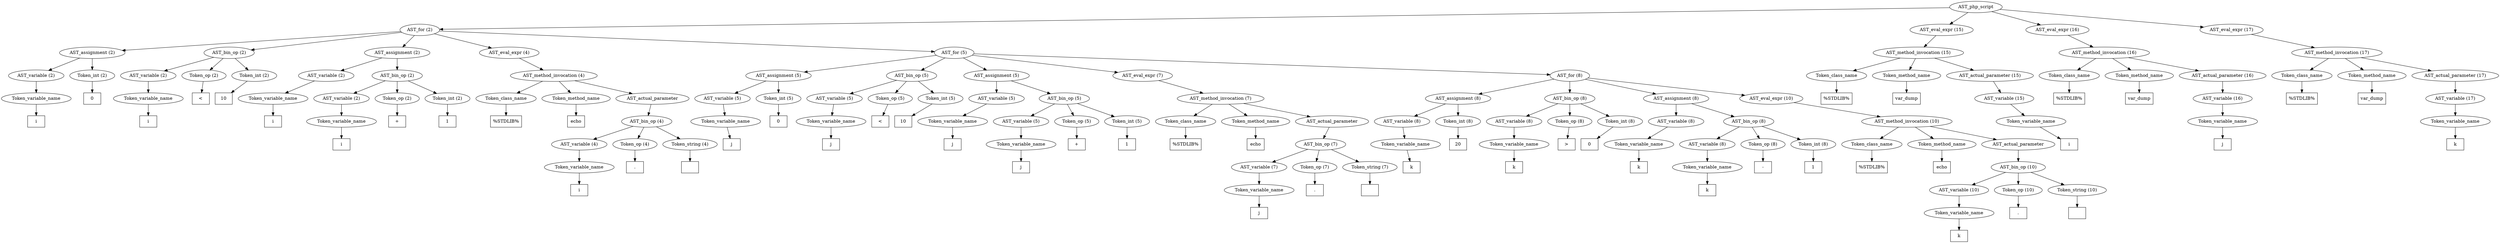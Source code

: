 /*
 * AST in dot format generated by phc -- the PHP compiler
 */

digraph AST {
node_0 [label="AST_php_script"];
node_1 [label="AST_for (2)"];
node_2 [label="AST_assignment (2)"];
node_3 [label="AST_variable (2)"];
node_4 [label="Token_variable_name"];
node_5 [label="i", shape=box]
node_4 -> node_5;
node_3 -> node_4;
node_6 [label="Token_int (2)"];
node_7 [label="0", shape=box]
node_6 -> node_7;
node_2 -> node_6;
node_2 -> node_3;
node_8 [label="AST_bin_op (2)"];
node_9 [label="AST_variable (2)"];
node_10 [label="Token_variable_name"];
node_11 [label="i", shape=box]
node_10 -> node_11;
node_9 -> node_10;
node_12 [label="Token_op (2)"];
node_13 [label="<", shape=box]
node_12 -> node_13;
node_14 [label="Token_int (2)"];
node_15 [label="10", shape=box]
node_14 -> node_15;
node_8 -> node_14;
node_8 -> node_12;
node_8 -> node_9;
node_16 [label="AST_assignment (2)"];
node_17 [label="AST_variable (2)"];
node_18 [label="Token_variable_name"];
node_19 [label="i", shape=box]
node_18 -> node_19;
node_17 -> node_18;
node_20 [label="AST_bin_op (2)"];
node_21 [label="AST_variable (2)"];
node_22 [label="Token_variable_name"];
node_23 [label="i", shape=box]
node_22 -> node_23;
node_21 -> node_22;
node_24 [label="Token_op (2)"];
node_25 [label="+", shape=box]
node_24 -> node_25;
node_26 [label="Token_int (2)"];
node_27 [label="1", shape=box]
node_26 -> node_27;
node_20 -> node_26;
node_20 -> node_24;
node_20 -> node_21;
node_16 -> node_20;
node_16 -> node_17;
node_28 [label="AST_eval_expr (4)"];
node_29 [label="AST_method_invocation (4)"];
node_30 [label="Token_class_name"];
node_31 [label="%STDLIB%", shape=box]
node_30 -> node_31;
node_32 [label="Token_method_name"];
node_33 [label="echo", shape=box]
node_32 -> node_33;
node_34 [label="AST_actual_parameter"];
node_35 [label="AST_bin_op (4)"];
node_36 [label="AST_variable (4)"];
node_37 [label="Token_variable_name"];
node_38 [label="i", shape=box]
node_37 -> node_38;
node_36 -> node_37;
node_39 [label="Token_op (4)"];
node_40 [label=".", shape=box]
node_39 -> node_40;
node_41 [label="Token_string (4)"];
node_42 [label="", shape=box]
node_41 -> node_42;
node_35 -> node_41;
node_35 -> node_39;
node_35 -> node_36;
node_34 -> node_35;
node_29 -> node_34;
node_29 -> node_32;
node_29 -> node_30;
node_28 -> node_29;
node_43 [label="AST_for (5)"];
node_44 [label="AST_assignment (5)"];
node_45 [label="AST_variable (5)"];
node_46 [label="Token_variable_name"];
node_47 [label="j", shape=box]
node_46 -> node_47;
node_45 -> node_46;
node_48 [label="Token_int (5)"];
node_49 [label="0", shape=box]
node_48 -> node_49;
node_44 -> node_48;
node_44 -> node_45;
node_50 [label="AST_bin_op (5)"];
node_51 [label="AST_variable (5)"];
node_52 [label="Token_variable_name"];
node_53 [label="j", shape=box]
node_52 -> node_53;
node_51 -> node_52;
node_54 [label="Token_op (5)"];
node_55 [label="<", shape=box]
node_54 -> node_55;
node_56 [label="Token_int (5)"];
node_57 [label="10", shape=box]
node_56 -> node_57;
node_50 -> node_56;
node_50 -> node_54;
node_50 -> node_51;
node_58 [label="AST_assignment (5)"];
node_59 [label="AST_variable (5)"];
node_60 [label="Token_variable_name"];
node_61 [label="j", shape=box]
node_60 -> node_61;
node_59 -> node_60;
node_62 [label="AST_bin_op (5)"];
node_63 [label="AST_variable (5)"];
node_64 [label="Token_variable_name"];
node_65 [label="j", shape=box]
node_64 -> node_65;
node_63 -> node_64;
node_66 [label="Token_op (5)"];
node_67 [label="+", shape=box]
node_66 -> node_67;
node_68 [label="Token_int (5)"];
node_69 [label="1", shape=box]
node_68 -> node_69;
node_62 -> node_68;
node_62 -> node_66;
node_62 -> node_63;
node_58 -> node_62;
node_58 -> node_59;
node_70 [label="AST_eval_expr (7)"];
node_71 [label="AST_method_invocation (7)"];
node_72 [label="Token_class_name"];
node_73 [label="%STDLIB%", shape=box]
node_72 -> node_73;
node_74 [label="Token_method_name"];
node_75 [label="echo", shape=box]
node_74 -> node_75;
node_76 [label="AST_actual_parameter"];
node_77 [label="AST_bin_op (7)"];
node_78 [label="AST_variable (7)"];
node_79 [label="Token_variable_name"];
node_80 [label="j", shape=box]
node_79 -> node_80;
node_78 -> node_79;
node_81 [label="Token_op (7)"];
node_82 [label=".", shape=box]
node_81 -> node_82;
node_83 [label="Token_string (7)"];
node_84 [label="", shape=box]
node_83 -> node_84;
node_77 -> node_83;
node_77 -> node_81;
node_77 -> node_78;
node_76 -> node_77;
node_71 -> node_76;
node_71 -> node_74;
node_71 -> node_72;
node_70 -> node_71;
node_85 [label="AST_for (8)"];
node_86 [label="AST_assignment (8)"];
node_87 [label="AST_variable (8)"];
node_88 [label="Token_variable_name"];
node_89 [label="k", shape=box]
node_88 -> node_89;
node_87 -> node_88;
node_90 [label="Token_int (8)"];
node_91 [label="20", shape=box]
node_90 -> node_91;
node_86 -> node_90;
node_86 -> node_87;
node_92 [label="AST_bin_op (8)"];
node_93 [label="AST_variable (8)"];
node_94 [label="Token_variable_name"];
node_95 [label="k", shape=box]
node_94 -> node_95;
node_93 -> node_94;
node_96 [label="Token_op (8)"];
node_97 [label=">", shape=box]
node_96 -> node_97;
node_98 [label="Token_int (8)"];
node_99 [label="0", shape=box]
node_98 -> node_99;
node_92 -> node_98;
node_92 -> node_96;
node_92 -> node_93;
node_100 [label="AST_assignment (8)"];
node_101 [label="AST_variable (8)"];
node_102 [label="Token_variable_name"];
node_103 [label="k", shape=box]
node_102 -> node_103;
node_101 -> node_102;
node_104 [label="AST_bin_op (8)"];
node_105 [label="AST_variable (8)"];
node_106 [label="Token_variable_name"];
node_107 [label="k", shape=box]
node_106 -> node_107;
node_105 -> node_106;
node_108 [label="Token_op (8)"];
node_109 [label="-", shape=box]
node_108 -> node_109;
node_110 [label="Token_int (8)"];
node_111 [label="1", shape=box]
node_110 -> node_111;
node_104 -> node_110;
node_104 -> node_108;
node_104 -> node_105;
node_100 -> node_104;
node_100 -> node_101;
node_112 [label="AST_eval_expr (10)"];
node_113 [label="AST_method_invocation (10)"];
node_114 [label="Token_class_name"];
node_115 [label="%STDLIB%", shape=box]
node_114 -> node_115;
node_116 [label="Token_method_name"];
node_117 [label="echo", shape=box]
node_116 -> node_117;
node_118 [label="AST_actual_parameter"];
node_119 [label="AST_bin_op (10)"];
node_120 [label="AST_variable (10)"];
node_121 [label="Token_variable_name"];
node_122 [label="k", shape=box]
node_121 -> node_122;
node_120 -> node_121;
node_123 [label="Token_op (10)"];
node_124 [label=".", shape=box]
node_123 -> node_124;
node_125 [label="Token_string (10)"];
node_126 [label="", shape=box]
node_125 -> node_126;
node_119 -> node_125;
node_119 -> node_123;
node_119 -> node_120;
node_118 -> node_119;
node_113 -> node_118;
node_113 -> node_116;
node_113 -> node_114;
node_112 -> node_113;
node_85 -> node_112;
node_85 -> node_100;
node_85 -> node_92;
node_85 -> node_86;
node_43 -> node_85;
node_43 -> node_70;
node_43 -> node_58;
node_43 -> node_50;
node_43 -> node_44;
node_1 -> node_43;
node_1 -> node_28;
node_1 -> node_16;
node_1 -> node_8;
node_1 -> node_2;
node_127 [label="AST_eval_expr (15)"];
node_128 [label="AST_method_invocation (15)"];
node_129 [label="Token_class_name"];
node_130 [label="%STDLIB%", shape=box]
node_129 -> node_130;
node_131 [label="Token_method_name"];
node_132 [label="var_dump", shape=box]
node_131 -> node_132;
node_133 [label="AST_actual_parameter (15)"];
node_134 [label="AST_variable (15)"];
node_135 [label="Token_variable_name"];
node_136 [label="i", shape=box]
node_135 -> node_136;
node_134 -> node_135;
node_133 -> node_134;
node_128 -> node_133;
node_128 -> node_131;
node_128 -> node_129;
node_127 -> node_128;
node_137 [label="AST_eval_expr (16)"];
node_138 [label="AST_method_invocation (16)"];
node_139 [label="Token_class_name"];
node_140 [label="%STDLIB%", shape=box]
node_139 -> node_140;
node_141 [label="Token_method_name"];
node_142 [label="var_dump", shape=box]
node_141 -> node_142;
node_143 [label="AST_actual_parameter (16)"];
node_144 [label="AST_variable (16)"];
node_145 [label="Token_variable_name"];
node_146 [label="j", shape=box]
node_145 -> node_146;
node_144 -> node_145;
node_143 -> node_144;
node_138 -> node_143;
node_138 -> node_141;
node_138 -> node_139;
node_137 -> node_138;
node_147 [label="AST_eval_expr (17)"];
node_148 [label="AST_method_invocation (17)"];
node_149 [label="Token_class_name"];
node_150 [label="%STDLIB%", shape=box]
node_149 -> node_150;
node_151 [label="Token_method_name"];
node_152 [label="var_dump", shape=box]
node_151 -> node_152;
node_153 [label="AST_actual_parameter (17)"];
node_154 [label="AST_variable (17)"];
node_155 [label="Token_variable_name"];
node_156 [label="k", shape=box]
node_155 -> node_156;
node_154 -> node_155;
node_153 -> node_154;
node_148 -> node_153;
node_148 -> node_151;
node_148 -> node_149;
node_147 -> node_148;
node_0 -> node_147;
node_0 -> node_137;
node_0 -> node_127;
node_0 -> node_1;
}
